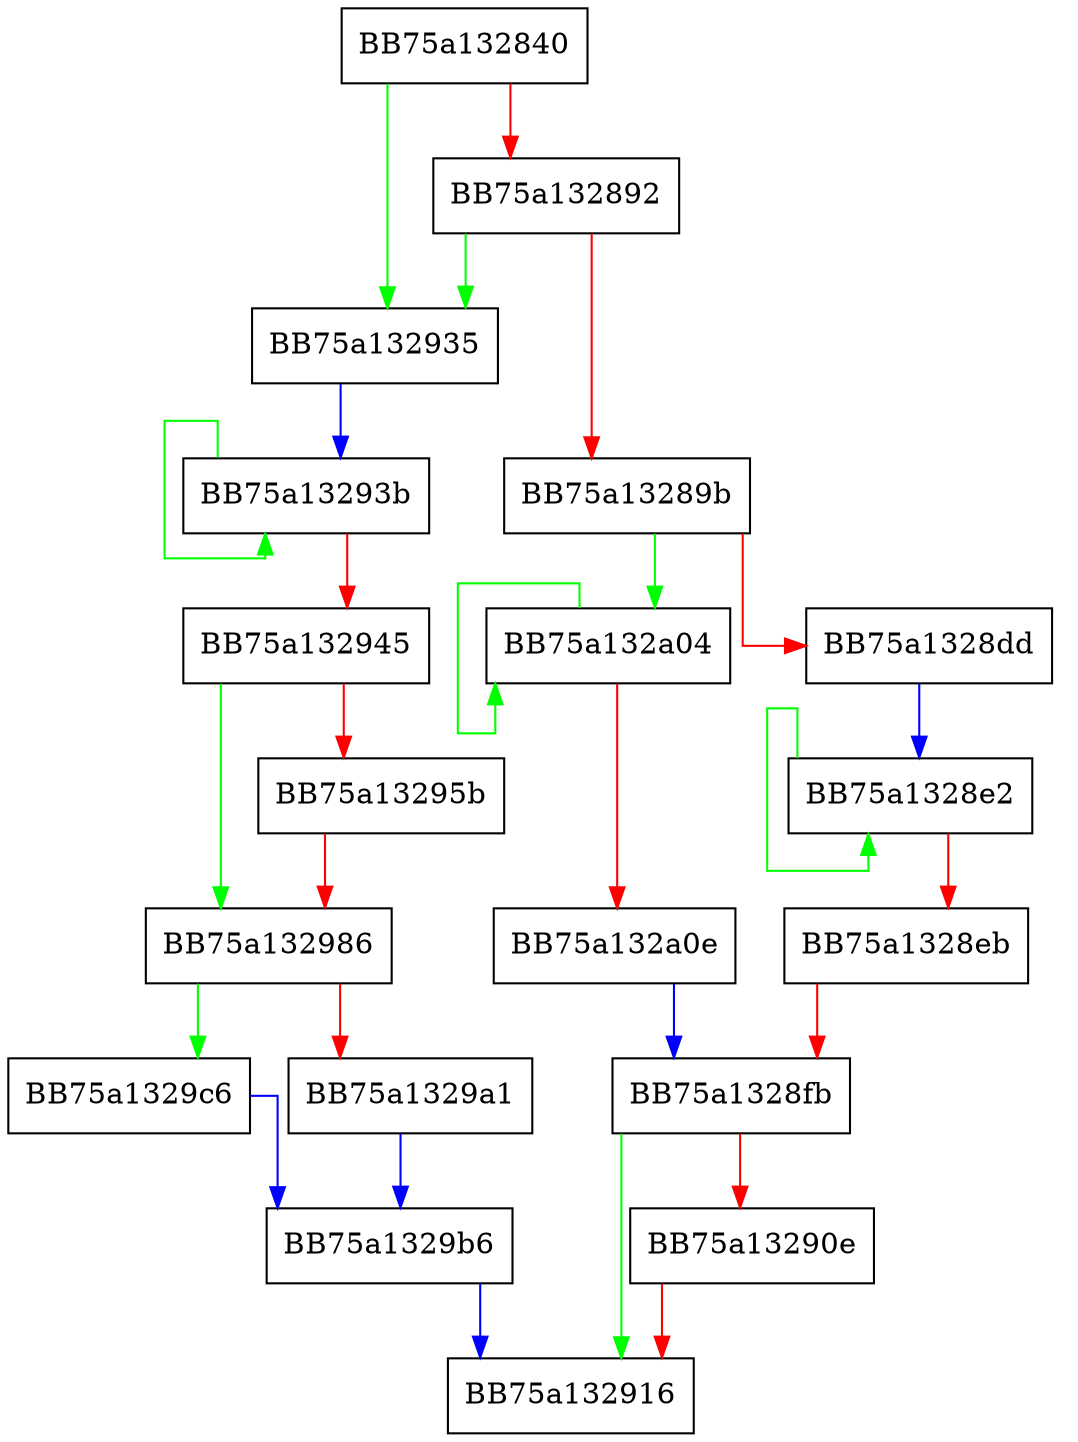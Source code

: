 digraph GetKey {
  node [shape="box"];
  graph [splines=ortho];
  BB75a132840 -> BB75a132935 [color="green"];
  BB75a132840 -> BB75a132892 [color="red"];
  BB75a132892 -> BB75a132935 [color="green"];
  BB75a132892 -> BB75a13289b [color="red"];
  BB75a13289b -> BB75a132a04 [color="green"];
  BB75a13289b -> BB75a1328dd [color="red"];
  BB75a1328dd -> BB75a1328e2 [color="blue"];
  BB75a1328e2 -> BB75a1328e2 [color="green"];
  BB75a1328e2 -> BB75a1328eb [color="red"];
  BB75a1328eb -> BB75a1328fb [color="red"];
  BB75a1328fb -> BB75a132916 [color="green"];
  BB75a1328fb -> BB75a13290e [color="red"];
  BB75a13290e -> BB75a132916 [color="red"];
  BB75a132935 -> BB75a13293b [color="blue"];
  BB75a13293b -> BB75a13293b [color="green"];
  BB75a13293b -> BB75a132945 [color="red"];
  BB75a132945 -> BB75a132986 [color="green"];
  BB75a132945 -> BB75a13295b [color="red"];
  BB75a13295b -> BB75a132986 [color="red"];
  BB75a132986 -> BB75a1329c6 [color="green"];
  BB75a132986 -> BB75a1329a1 [color="red"];
  BB75a1329a1 -> BB75a1329b6 [color="blue"];
  BB75a1329b6 -> BB75a132916 [color="blue"];
  BB75a1329c6 -> BB75a1329b6 [color="blue"];
  BB75a132a04 -> BB75a132a04 [color="green"];
  BB75a132a04 -> BB75a132a0e [color="red"];
  BB75a132a0e -> BB75a1328fb [color="blue"];
}